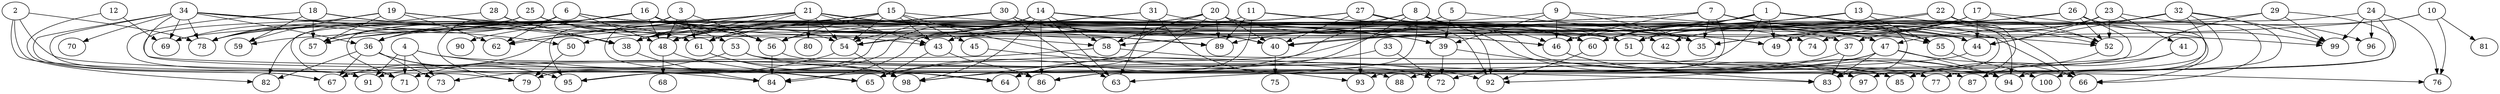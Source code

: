 // DAG automatically generated by daggen at Tue Jul 18 11:30:58 2017
// ./daggen --dot -n 100 --fat 0.8 --regular 0.2 --density 0.2 --jump 4 
digraph G {
  1 [size="5427851580", alpha="0.03"]
  1 -> 49 [size ="134217728"]
  1 -> 50 [size ="134217728"]
  1 -> 51 [size ="134217728"]
  1 -> 55 [size ="134217728"]
  1 -> 56 [size ="134217728"]
  1 -> 60 [size ="134217728"]
  1 -> 66 [size ="134217728"]
  1 -> 84 [size ="134217728"]
  1 -> 94 [size ="134217728"]
  1 -> 97 [size ="134217728"]
  2 [size="113294089600", alpha="0.10"]
  2 -> 64 [size ="301989888"]
  2 -> 78 [size ="301989888"]
  2 -> 79 [size ="301989888"]
  2 -> 82 [size ="301989888"]
  3 [size="782757789696", alpha="0.10"]
  3 -> 48 [size ="679477248"]
  3 -> 56 [size ="679477248"]
  3 -> 61 [size ="679477248"]
  3 -> 65 [size ="679477248"]
  3 -> 95 [size ="679477248"]
  4 [size="231928233984", alpha="0.20"]
  4 -> 65 [size ="301989888"]
  4 -> 71 [size ="301989888"]
  4 -> 73 [size ="301989888"]
  4 -> 91 [size ="301989888"]
  4 -> 98 [size ="301989888"]
  5 [size="195014991552", alpha="0.04"]
  5 -> 35 [size ="134217728"]
  5 -> 39 [size ="134217728"]
  5 -> 91 [size ="134217728"]
  6 [size="368293445632", alpha="0.11"]
  6 -> 35 [size ="411041792"]
  6 -> 46 [size ="411041792"]
  6 -> 48 [size ="411041792"]
  6 -> 49 [size ="411041792"]
  6 -> 57 [size ="411041792"]
  6 -> 62 [size ="411041792"]
  6 -> 78 [size ="411041792"]
  6 -> 79 [size ="411041792"]
  6 -> 82 [size ="411041792"]
  7 [size="837218115301", alpha="0.05"]
  7 -> 35 [size ="838860800"]
  7 -> 46 [size ="838860800"]
  7 -> 55 [size ="838860800"]
  7 -> 57 [size ="838860800"]
  7 -> 59 [size ="838860800"]
  7 -> 66 [size ="838860800"]
  7 -> 83 [size ="838860800"]
  7 -> 93 [size ="838860800"]
  8 [size="1073741824000", alpha="0.05"]
  8 -> 43 [size ="838860800"]
  8 -> 44 [size ="838860800"]
  8 -> 46 [size ="838860800"]
  8 -> 65 [size ="838860800"]
  8 -> 85 [size ="838860800"]
  8 -> 86 [size ="838860800"]
  8 -> 97 [size ="838860800"]
  8 -> 98 [size ="838860800"]
  9 [size="782757789696", alpha="0.05"]
  9 -> 35 [size ="679477248"]
  9 -> 38 [size ="679477248"]
  9 -> 39 [size ="679477248"]
  9 -> 46 [size ="679477248"]
  9 -> 47 [size ="679477248"]
  10 [size="259937800293", alpha="0.07"]
  10 -> 37 [size ="301989888"]
  10 -> 54 [size ="301989888"]
  10 -> 76 [size ="301989888"]
  10 -> 81 [size ="301989888"]
  11 [size="1391959787", alpha="0.15"]
  11 -> 47 [size ="134217728"]
  11 -> 60 [size ="134217728"]
  11 -> 61 [size ="134217728"]
  11 -> 64 [size ="134217728"]
  11 -> 89 [size ="134217728"]
  12 [size="1073741824000", alpha="0.04"]
  12 -> 67 [size ="838860800"]
  12 -> 69 [size ="838860800"]
  13 [size="28991029248", alpha="0.15"]
  13 -> 52 [size ="75497472"]
  13 -> 55 [size ="75497472"]
  13 -> 60 [size ="75497472"]
  13 -> 89 [size ="75497472"]
  14 [size="8589934592", alpha="0.00"]
  14 -> 39 [size ="33554432"]
  14 -> 48 [size ="33554432"]
  14 -> 54 [size ="33554432"]
  14 -> 55 [size ="33554432"]
  14 -> 58 [size ="33554432"]
  14 -> 63 [size ="33554432"]
  14 -> 79 [size ="33554432"]
  14 -> 86 [size ="33554432"]
  14 -> 95 [size ="33554432"]
  14 -> 98 [size ="33554432"]
  15 [size="1073741824000", alpha="0.19"]
  15 -> 39 [size ="838860800"]
  15 -> 43 [size ="838860800"]
  15 -> 45 [size ="838860800"]
  15 -> 54 [size ="838860800"]
  15 -> 56 [size ="838860800"]
  15 -> 57 [size ="838860800"]
  15 -> 61 [size ="838860800"]
  15 -> 92 [size ="838860800"]
  16 [size="134217728000", alpha="0.04"]
  16 -> 36 [size ="209715200"]
  16 -> 44 [size ="209715200"]
  16 -> 46 [size ="209715200"]
  16 -> 48 [size ="209715200"]
  16 -> 53 [size ="209715200"]
  16 -> 54 [size ="209715200"]
  16 -> 57 [size ="209715200"]
  16 -> 60 [size ="209715200"]
  16 -> 71 [size ="209715200"]
  16 -> 78 [size ="209715200"]
  16 -> 90 [size ="209715200"]
  17 [size="23657569058", alpha="0.06"]
  17 -> 35 [size ="536870912"]
  17 -> 42 [size ="536870912"]
  17 -> 44 [size ="536870912"]
  17 -> 52 [size ="536870912"]
  17 -> 60 [size ="536870912"]
  17 -> 100 [size ="536870912"]
  18 [size="28991029248", alpha="0.07"]
  18 -> 57 [size ="75497472"]
  18 -> 58 [size ="75497472"]
  18 -> 59 [size ="75497472"]
  18 -> 61 [size ="75497472"]
  18 -> 91 [size ="75497472"]
  19 [size="68719476736", alpha="0.05"]
  19 -> 38 [size ="134217728"]
  19 -> 56 [size ="134217728"]
  19 -> 57 [size ="134217728"]
  19 -> 59 [size ="134217728"]
  19 -> 62 [size ="134217728"]
  19 -> 86 [size ="134217728"]
  20 [size="959577620182", alpha="0.00"]
  20 -> 38 [size ="679477248"]
  20 -> 40 [size ="679477248"]
  20 -> 48 [size ="679477248"]
  20 -> 51 [size ="679477248"]
  20 -> 58 [size ="679477248"]
  20 -> 60 [size ="679477248"]
  20 -> 64 [size ="679477248"]
  20 -> 89 [size ="679477248"]
  20 -> 92 [size ="679477248"]
  20 -> 98 [size ="679477248"]
  20 -> 99 [size ="679477248"]
  21 [size="445005518449", alpha="0.12"]
  21 -> 38 [size ="301989888"]
  21 -> 40 [size ="301989888"]
  21 -> 43 [size ="301989888"]
  21 -> 48 [size ="301989888"]
  21 -> 51 [size ="301989888"]
  21 -> 52 [size ="301989888"]
  21 -> 54 [size ="301989888"]
  21 -> 61 [size ="301989888"]
  21 -> 62 [size ="301989888"]
  21 -> 67 [size ="301989888"]
  21 -> 78 [size ="301989888"]
  21 -> 80 [size ="301989888"]
  21 -> 89 [size ="301989888"]
  22 [size="2782868420", alpha="0.07"]
  22 -> 40 [size ="209715200"]
  22 -> 40 [size ="209715200"]
  22 -> 52 [size ="209715200"]
  22 -> 66 [size ="209715200"]
  22 -> 85 [size ="209715200"]
  23 [size="68719476736", alpha="0.14"]
  23 -> 41 [size ="134217728"]
  23 -> 44 [size ="134217728"]
  23 -> 49 [size ="134217728"]
  23 -> 52 [size ="134217728"]
  23 -> 74 [size ="134217728"]
  23 -> 96 [size ="134217728"]
  24 [size="68719476736", alpha="0.20"]
  24 -> 43 [size ="134217728"]
  24 -> 76 [size ="134217728"]
  24 -> 96 [size ="134217728"]
  24 -> 97 [size ="134217728"]
  24 -> 99 [size ="134217728"]
  25 [size="50846473840", alpha="0.05"]
  25 -> 43 [size ="75497472"]
  25 -> 56 [size ="75497472"]
  25 -> 57 [size ="75497472"]
  25 -> 69 [size ="75497472"]
  25 -> 71 [size ="75497472"]
  25 -> 89 [size ="75497472"]
  26 [size="368293445632", alpha="0.18"]
  26 -> 35 [size ="411041792"]
  26 -> 51 [size ="411041792"]
  26 -> 52 [size ="411041792"]
  26 -> 58 [size ="411041792"]
  26 -> 66 [size ="411041792"]
  26 -> 71 [size ="411041792"]
  26 -> 99 [size ="411041792"]
  27 [size="14159364292", alpha="0.07"]
  27 -> 35 [size ="301989888"]
  27 -> 40 [size ="301989888"]
  27 -> 44 [size ="301989888"]
  27 -> 56 [size ="301989888"]
  27 -> 69 [size ="301989888"]
  27 -> 92 [size ="301989888"]
  27 -> 93 [size ="301989888"]
  28 [size="324380657919", alpha="0.20"]
  28 -> 38 [size ="301989888"]
  28 -> 56 [size ="301989888"]
  28 -> 78 [size ="301989888"]
  29 [size="4676821044", alpha="0.18"]
  29 -> 51 [size ="301989888"]
  29 -> 77 [size ="301989888"]
  29 -> 95 [size ="301989888"]
  29 -> 99 [size ="301989888"]
  30 [size="2370414985", alpha="0.11"]
  30 -> 36 [size ="134217728"]
  30 -> 37 [size ="134217728"]
  30 -> 38 [size ="134217728"]
  30 -> 40 [size ="134217728"]
  30 -> 48 [size ="134217728"]
  30 -> 49 [size ="134217728"]
  30 -> 62 [size ="134217728"]
  30 -> 63 [size ="134217728"]
  30 -> 74 [size ="134217728"]
  31 [size="8589934592", alpha="0.06"]
  31 -> 42 [size ="33554432"]
  31 -> 54 [size ="33554432"]
  31 -> 63 [size ="33554432"]
  31 -> 72 [size ="33554432"]
  31 -> 84 [size ="33554432"]
  32 [size="12501004079", alpha="0.03"]
  32 -> 44 [size ="33554432"]
  32 -> 46 [size ="33554432"]
  32 -> 47 [size ="33554432"]
  32 -> 49 [size ="33554432"]
  32 -> 83 [size ="33554432"]
  32 -> 88 [size ="33554432"]
  32 -> 94 [size ="33554432"]
  32 -> 99 [size ="33554432"]
  33 [size="12338518691", alpha="0.03"]
  33 -> 64 [size ="301989888"]
  33 -> 72 [size ="301989888"]
  34 [size="4259687334", alpha="0.02"]
  34 -> 36 [size ="411041792"]
  34 -> 38 [size ="411041792"]
  34 -> 50 [size ="411041792"]
  34 -> 51 [size ="411041792"]
  34 -> 67 [size ="411041792"]
  34 -> 69 [size ="411041792"]
  34 -> 70 [size ="411041792"]
  34 -> 78 [size ="411041792"]
  34 -> 83 [size ="411041792"]
  34 -> 91 [size ="411041792"]
  35 [size="277333356040", alpha="0.05"]
  36 [size="35321806153", alpha="0.07"]
  36 -> 67 [size ="679477248"]
  36 -> 73 [size ="679477248"]
  36 -> 82 [size ="679477248"]
  36 -> 84 [size ="679477248"]
  36 -> 95 [size ="679477248"]
  37 [size="1073741824000", alpha="0.03"]
  37 -> 72 [size ="838860800"]
  37 -> 83 [size ="838860800"]
  38 [size="1073741824000", alpha="0.01"]
  38 -> 84 [size ="838860800"]
  39 [size="1073741824000", alpha="0.00"]
  39 -> 72 [size ="838860800"]
  39 -> 83 [size ="838860800"]
  40 [size="8589934592", alpha="0.12"]
  40 -> 75 [size ="33554432"]
  41 [size="28991029248", alpha="0.16"]
  41 -> 85 [size ="75497472"]
  41 -> 86 [size ="75497472"]
  42 [size="575326980767", alpha="0.08"]
  43 [size="855489380", alpha="0.18"]
  43 -> 65 [size ="33554432"]
  43 -> 86 [size ="33554432"]
  44 [size="8589934592", alpha="0.00"]
  44 -> 63 [size ="33554432"]
  45 [size="18266004404", alpha="0.14"]
  45 -> 93 [size ="536870912"]
  46 [size="1073741824000", alpha="0.18"]
  46 -> 87 [size ="838860800"]
  46 -> 94 [size ="838860800"]
  47 [size="179931250876", alpha="0.17"]
  47 -> 65 [size ="536870912"]
  47 -> 66 [size ="536870912"]
  47 -> 83 [size ="536870912"]
  47 -> 92 [size ="536870912"]
  47 -> 94 [size ="536870912"]
  48 [size="185436590352", alpha="0.18"]
  48 -> 65 [size ="536870912"]
  48 -> 68 [size ="536870912"]
  49 [size="298653455204", alpha="0.07"]
  50 [size="29881297586", alpha="0.02"]
  50 -> 79 [size ="33554432"]
  51 [size="24901477066", alpha="0.20"]
  51 -> 94 [size ="838860800"]
  52 [size="68719476736", alpha="0.19"]
  52 -> 87 [size ="134217728"]
  53 [size="549755813888", alpha="0.12"]
  53 -> 71 [size ="536870912"]
  53 -> 76 [size ="536870912"]
  53 -> 88 [size ="536870912"]
  53 -> 97 [size ="536870912"]
  54 [size="1033299387", alpha="0.16"]
  54 -> 73 [size ="33554432"]
  54 -> 98 [size ="33554432"]
  55 [size="249181828411", alpha="0.04"]
  55 -> 100 [size ="301989888"]
  56 [size="98825545600", alpha="0.05"]
  56 -> 84 [size ="301989888"]
  56 -> 85 [size ="301989888"]
  57 [size="174732722328", alpha="0.08"]
  58 [size="134217728000", alpha="0.06"]
  58 -> 67 [size ="209715200"]
  58 -> 77 [size ="209715200"]
  59 [size="510803868224", alpha="0.00"]
  60 [size="13182532864", alpha="0.08"]
  60 -> 92 [size ="536870912"]
  61 [size="231928233984", alpha="0.10"]
  61 -> 64 [size ="301989888"]
  61 -> 98 [size ="301989888"]
  62 [size="8589934592", alpha="0.11"]
  63 [size="1919871241", alpha="0.11"]
  64 [size="47563637719", alpha="0.06"]
  65 [size="549755813888", alpha="0.02"]
  66 [size="279716913944", alpha="0.10"]
  67 [size="24972785254", alpha="0.09"]
  68 [size="767105500645", alpha="0.09"]
  69 [size="1981687012", alpha="0.03"]
  70 [size="139199723974", alpha="0.10"]
  71 [size="8589934592", alpha="0.01"]
  72 [size="7082284518", alpha="0.00"]
  73 [size="28991029248", alpha="0.19"]
  74 [size="117023308104", alpha="0.19"]
  75 [size="4420553869", alpha="0.04"]
  76 [size="5215088579", alpha="0.10"]
  77 [size="2954720716", alpha="0.14"]
  78 [size="14270455294", alpha="0.16"]
  79 [size="9627457172", alpha="0.02"]
  80 [size="381990995630", alpha="0.03"]
  81 [size="32967724964", alpha="0.09"]
  82 [size="19353792406", alpha="0.18"]
  83 [size="277986984061", alpha="0.16"]
  84 [size="82307078775", alpha="0.07"]
  85 [size="68719476736", alpha="0.20"]
  86 [size="2416406312", alpha="0.20"]
  87 [size="224021153817", alpha="0.07"]
  88 [size="782757789696", alpha="0.20"]
  89 [size="8563146639", alpha="0.01"]
  90 [size="1776686526", alpha="0.10"]
  91 [size="3845312635", alpha="0.15"]
  92 [size="549755813888", alpha="0.19"]
  93 [size="134217728000", alpha="0.13"]
  94 [size="68719476736", alpha="0.12"]
  95 [size="251152003996", alpha="0.04"]
  96 [size="27921228525", alpha="0.05"]
  97 [size="29883933681", alpha="0.02"]
  98 [size="4828681076", alpha="0.00"]
  99 [size="185028035244", alpha="0.00"]
  100 [size="134217728000", alpha="0.17"]
}
